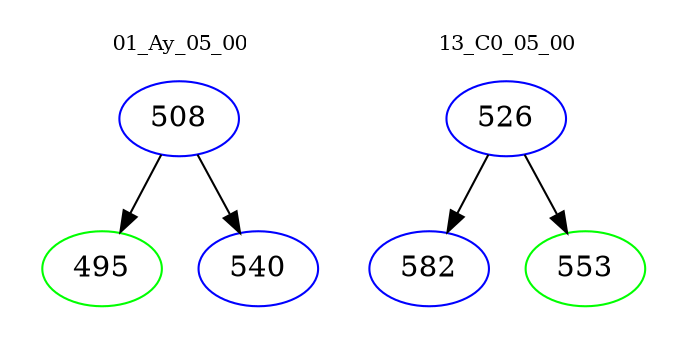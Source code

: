 digraph{
subgraph cluster_0 {
color = white
label = "01_Ay_05_00";
fontsize=10;
T0_508 [label="508", color="blue"]
T0_508 -> T0_495 [color="black"]
T0_495 [label="495", color="green"]
T0_508 -> T0_540 [color="black"]
T0_540 [label="540", color="blue"]
}
subgraph cluster_1 {
color = white
label = "13_C0_05_00";
fontsize=10;
T1_526 [label="526", color="blue"]
T1_526 -> T1_582 [color="black"]
T1_582 [label="582", color="blue"]
T1_526 -> T1_553 [color="black"]
T1_553 [label="553", color="green"]
}
}
